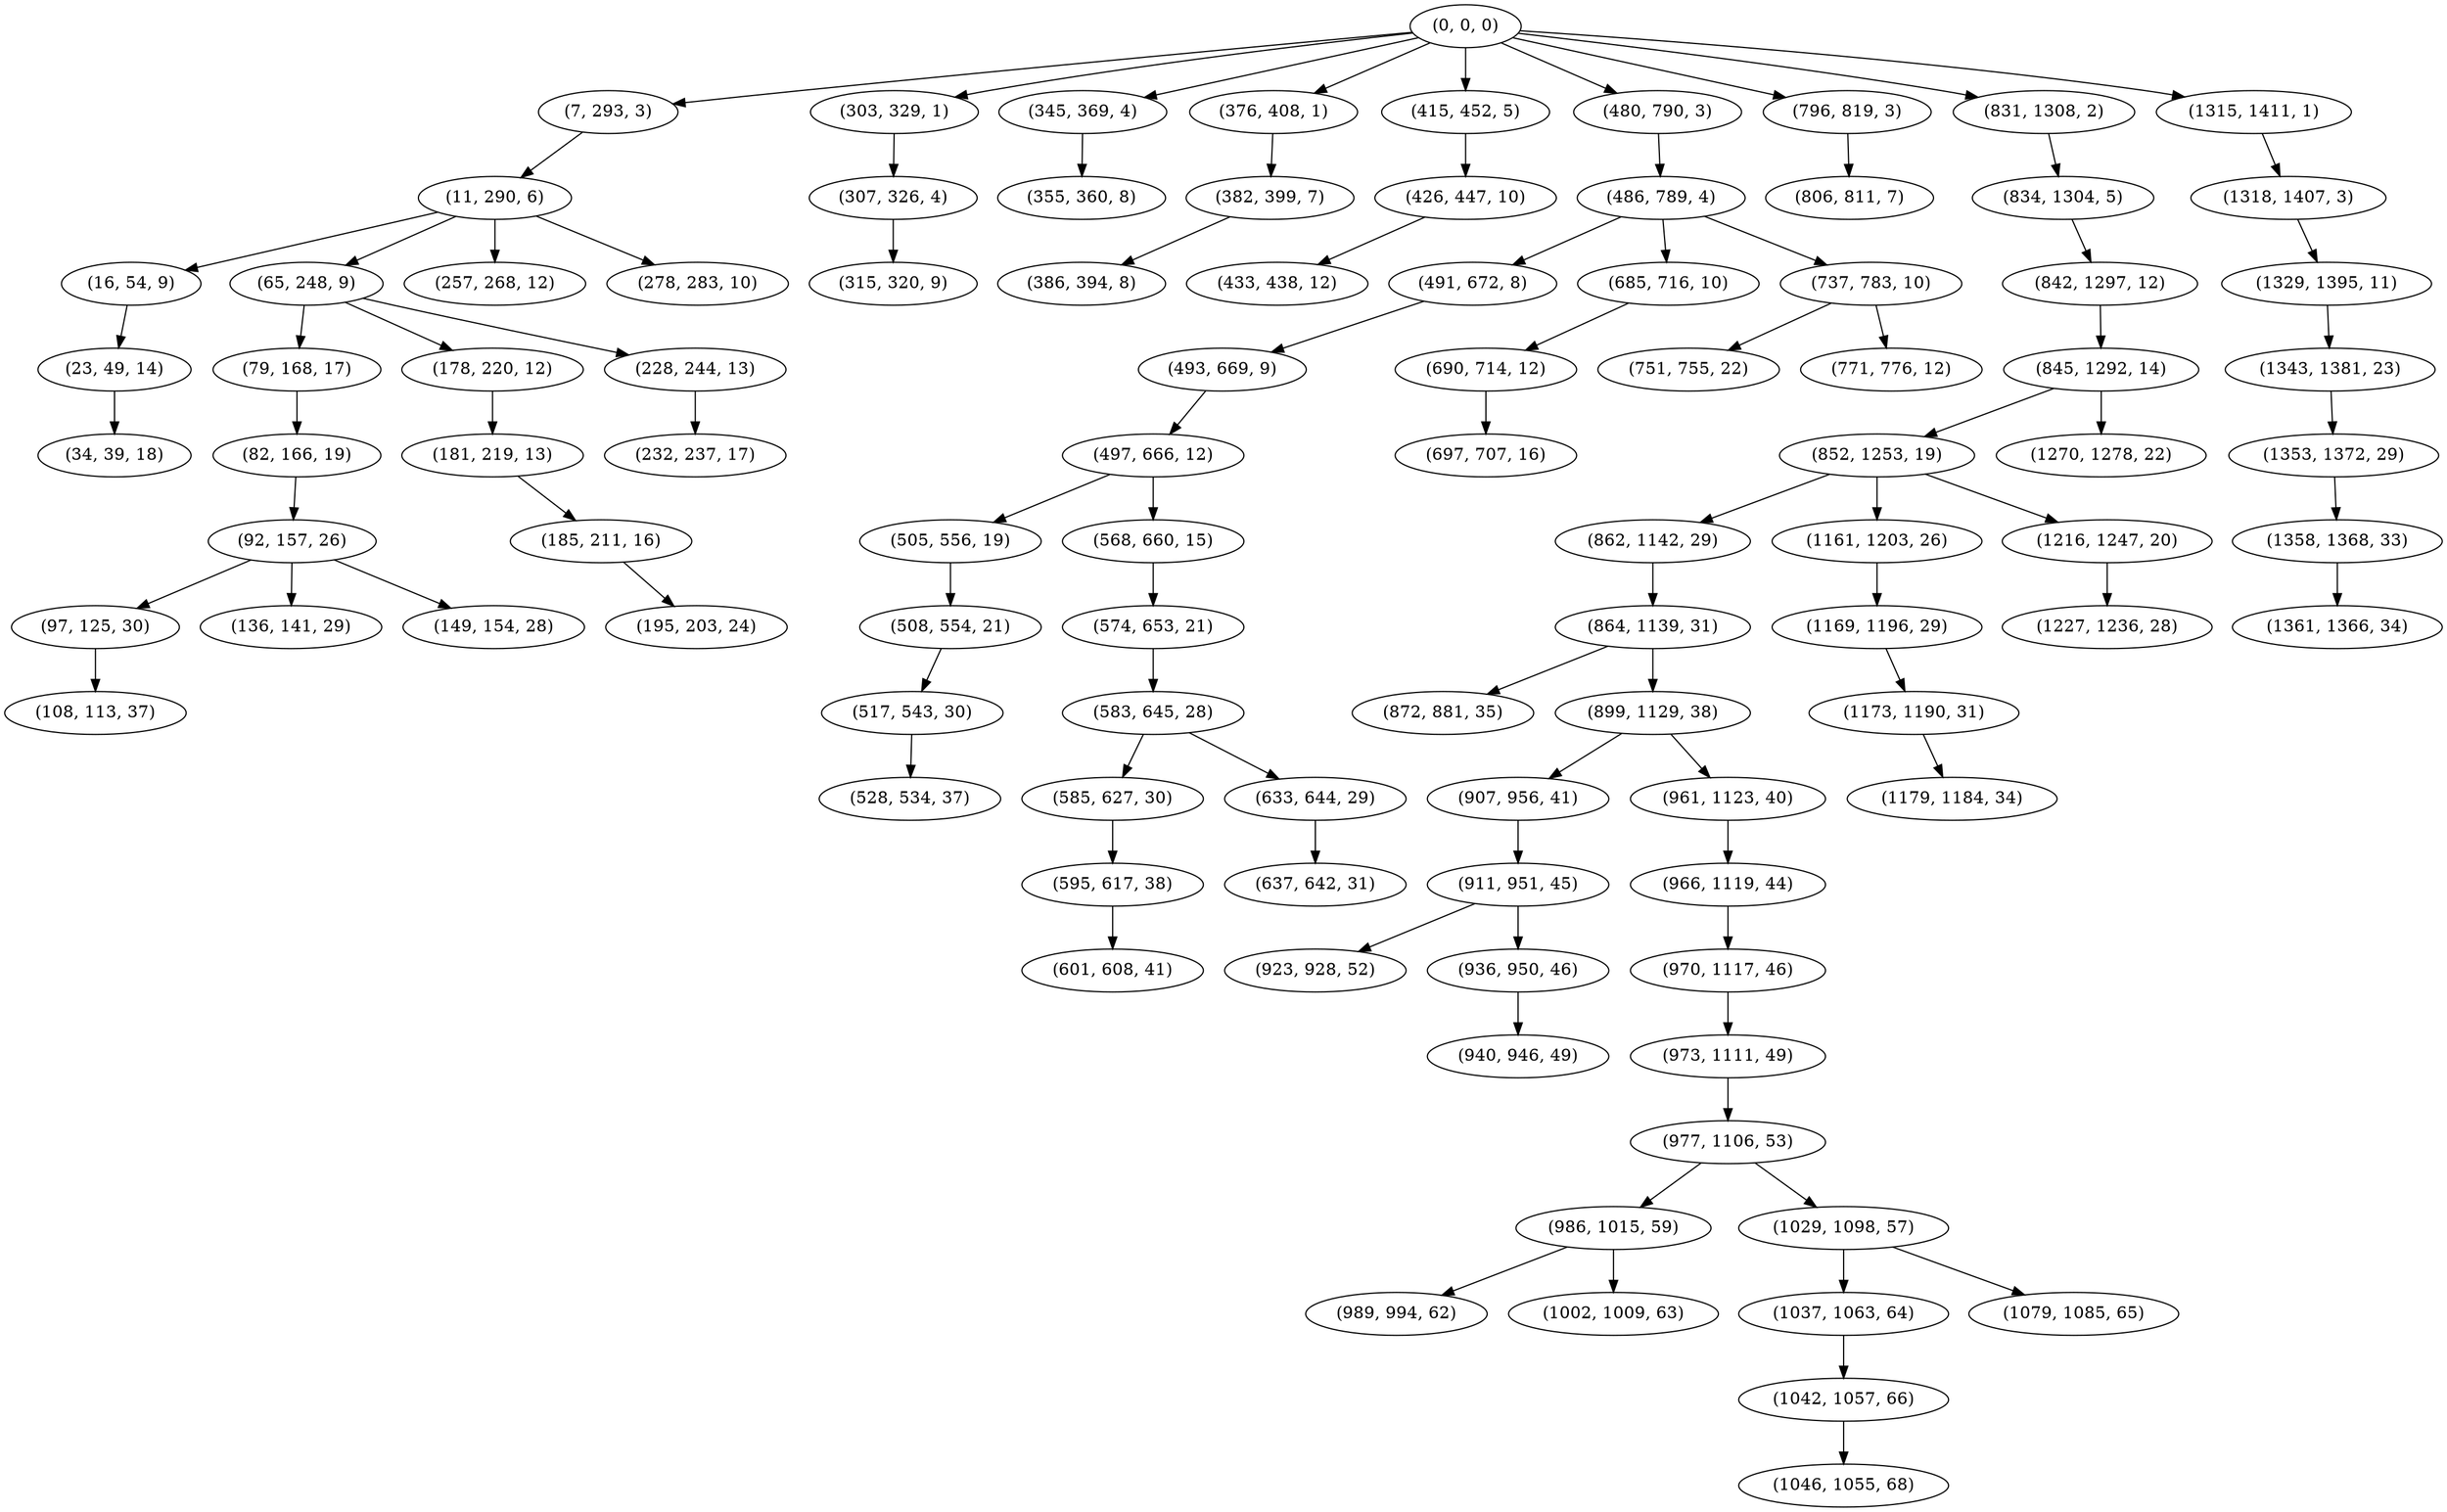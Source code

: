 digraph tree {
    "(0, 0, 0)";
    "(7, 293, 3)";
    "(11, 290, 6)";
    "(16, 54, 9)";
    "(23, 49, 14)";
    "(34, 39, 18)";
    "(65, 248, 9)";
    "(79, 168, 17)";
    "(82, 166, 19)";
    "(92, 157, 26)";
    "(97, 125, 30)";
    "(108, 113, 37)";
    "(136, 141, 29)";
    "(149, 154, 28)";
    "(178, 220, 12)";
    "(181, 219, 13)";
    "(185, 211, 16)";
    "(195, 203, 24)";
    "(228, 244, 13)";
    "(232, 237, 17)";
    "(257, 268, 12)";
    "(278, 283, 10)";
    "(303, 329, 1)";
    "(307, 326, 4)";
    "(315, 320, 9)";
    "(345, 369, 4)";
    "(355, 360, 8)";
    "(376, 408, 1)";
    "(382, 399, 7)";
    "(386, 394, 8)";
    "(415, 452, 5)";
    "(426, 447, 10)";
    "(433, 438, 12)";
    "(480, 790, 3)";
    "(486, 789, 4)";
    "(491, 672, 8)";
    "(493, 669, 9)";
    "(497, 666, 12)";
    "(505, 556, 19)";
    "(508, 554, 21)";
    "(517, 543, 30)";
    "(528, 534, 37)";
    "(568, 660, 15)";
    "(574, 653, 21)";
    "(583, 645, 28)";
    "(585, 627, 30)";
    "(595, 617, 38)";
    "(601, 608, 41)";
    "(633, 644, 29)";
    "(637, 642, 31)";
    "(685, 716, 10)";
    "(690, 714, 12)";
    "(697, 707, 16)";
    "(737, 783, 10)";
    "(751, 755, 22)";
    "(771, 776, 12)";
    "(796, 819, 3)";
    "(806, 811, 7)";
    "(831, 1308, 2)";
    "(834, 1304, 5)";
    "(842, 1297, 12)";
    "(845, 1292, 14)";
    "(852, 1253, 19)";
    "(862, 1142, 29)";
    "(864, 1139, 31)";
    "(872, 881, 35)";
    "(899, 1129, 38)";
    "(907, 956, 41)";
    "(911, 951, 45)";
    "(923, 928, 52)";
    "(936, 950, 46)";
    "(940, 946, 49)";
    "(961, 1123, 40)";
    "(966, 1119, 44)";
    "(970, 1117, 46)";
    "(973, 1111, 49)";
    "(977, 1106, 53)";
    "(986, 1015, 59)";
    "(989, 994, 62)";
    "(1002, 1009, 63)";
    "(1029, 1098, 57)";
    "(1037, 1063, 64)";
    "(1042, 1057, 66)";
    "(1046, 1055, 68)";
    "(1079, 1085, 65)";
    "(1161, 1203, 26)";
    "(1169, 1196, 29)";
    "(1173, 1190, 31)";
    "(1179, 1184, 34)";
    "(1216, 1247, 20)";
    "(1227, 1236, 28)";
    "(1270, 1278, 22)";
    "(1315, 1411, 1)";
    "(1318, 1407, 3)";
    "(1329, 1395, 11)";
    "(1343, 1381, 23)";
    "(1353, 1372, 29)";
    "(1358, 1368, 33)";
    "(1361, 1366, 34)";
    "(0, 0, 0)" -> "(7, 293, 3)";
    "(0, 0, 0)" -> "(303, 329, 1)";
    "(0, 0, 0)" -> "(345, 369, 4)";
    "(0, 0, 0)" -> "(376, 408, 1)";
    "(0, 0, 0)" -> "(415, 452, 5)";
    "(0, 0, 0)" -> "(480, 790, 3)";
    "(0, 0, 0)" -> "(796, 819, 3)";
    "(0, 0, 0)" -> "(831, 1308, 2)";
    "(0, 0, 0)" -> "(1315, 1411, 1)";
    "(7, 293, 3)" -> "(11, 290, 6)";
    "(11, 290, 6)" -> "(16, 54, 9)";
    "(11, 290, 6)" -> "(65, 248, 9)";
    "(11, 290, 6)" -> "(257, 268, 12)";
    "(11, 290, 6)" -> "(278, 283, 10)";
    "(16, 54, 9)" -> "(23, 49, 14)";
    "(23, 49, 14)" -> "(34, 39, 18)";
    "(65, 248, 9)" -> "(79, 168, 17)";
    "(65, 248, 9)" -> "(178, 220, 12)";
    "(65, 248, 9)" -> "(228, 244, 13)";
    "(79, 168, 17)" -> "(82, 166, 19)";
    "(82, 166, 19)" -> "(92, 157, 26)";
    "(92, 157, 26)" -> "(97, 125, 30)";
    "(92, 157, 26)" -> "(136, 141, 29)";
    "(92, 157, 26)" -> "(149, 154, 28)";
    "(97, 125, 30)" -> "(108, 113, 37)";
    "(178, 220, 12)" -> "(181, 219, 13)";
    "(181, 219, 13)" -> "(185, 211, 16)";
    "(185, 211, 16)" -> "(195, 203, 24)";
    "(228, 244, 13)" -> "(232, 237, 17)";
    "(303, 329, 1)" -> "(307, 326, 4)";
    "(307, 326, 4)" -> "(315, 320, 9)";
    "(345, 369, 4)" -> "(355, 360, 8)";
    "(376, 408, 1)" -> "(382, 399, 7)";
    "(382, 399, 7)" -> "(386, 394, 8)";
    "(415, 452, 5)" -> "(426, 447, 10)";
    "(426, 447, 10)" -> "(433, 438, 12)";
    "(480, 790, 3)" -> "(486, 789, 4)";
    "(486, 789, 4)" -> "(491, 672, 8)";
    "(486, 789, 4)" -> "(685, 716, 10)";
    "(486, 789, 4)" -> "(737, 783, 10)";
    "(491, 672, 8)" -> "(493, 669, 9)";
    "(493, 669, 9)" -> "(497, 666, 12)";
    "(497, 666, 12)" -> "(505, 556, 19)";
    "(497, 666, 12)" -> "(568, 660, 15)";
    "(505, 556, 19)" -> "(508, 554, 21)";
    "(508, 554, 21)" -> "(517, 543, 30)";
    "(517, 543, 30)" -> "(528, 534, 37)";
    "(568, 660, 15)" -> "(574, 653, 21)";
    "(574, 653, 21)" -> "(583, 645, 28)";
    "(583, 645, 28)" -> "(585, 627, 30)";
    "(583, 645, 28)" -> "(633, 644, 29)";
    "(585, 627, 30)" -> "(595, 617, 38)";
    "(595, 617, 38)" -> "(601, 608, 41)";
    "(633, 644, 29)" -> "(637, 642, 31)";
    "(685, 716, 10)" -> "(690, 714, 12)";
    "(690, 714, 12)" -> "(697, 707, 16)";
    "(737, 783, 10)" -> "(751, 755, 22)";
    "(737, 783, 10)" -> "(771, 776, 12)";
    "(796, 819, 3)" -> "(806, 811, 7)";
    "(831, 1308, 2)" -> "(834, 1304, 5)";
    "(834, 1304, 5)" -> "(842, 1297, 12)";
    "(842, 1297, 12)" -> "(845, 1292, 14)";
    "(845, 1292, 14)" -> "(852, 1253, 19)";
    "(845, 1292, 14)" -> "(1270, 1278, 22)";
    "(852, 1253, 19)" -> "(862, 1142, 29)";
    "(852, 1253, 19)" -> "(1161, 1203, 26)";
    "(852, 1253, 19)" -> "(1216, 1247, 20)";
    "(862, 1142, 29)" -> "(864, 1139, 31)";
    "(864, 1139, 31)" -> "(872, 881, 35)";
    "(864, 1139, 31)" -> "(899, 1129, 38)";
    "(899, 1129, 38)" -> "(907, 956, 41)";
    "(899, 1129, 38)" -> "(961, 1123, 40)";
    "(907, 956, 41)" -> "(911, 951, 45)";
    "(911, 951, 45)" -> "(923, 928, 52)";
    "(911, 951, 45)" -> "(936, 950, 46)";
    "(936, 950, 46)" -> "(940, 946, 49)";
    "(961, 1123, 40)" -> "(966, 1119, 44)";
    "(966, 1119, 44)" -> "(970, 1117, 46)";
    "(970, 1117, 46)" -> "(973, 1111, 49)";
    "(973, 1111, 49)" -> "(977, 1106, 53)";
    "(977, 1106, 53)" -> "(986, 1015, 59)";
    "(977, 1106, 53)" -> "(1029, 1098, 57)";
    "(986, 1015, 59)" -> "(989, 994, 62)";
    "(986, 1015, 59)" -> "(1002, 1009, 63)";
    "(1029, 1098, 57)" -> "(1037, 1063, 64)";
    "(1029, 1098, 57)" -> "(1079, 1085, 65)";
    "(1037, 1063, 64)" -> "(1042, 1057, 66)";
    "(1042, 1057, 66)" -> "(1046, 1055, 68)";
    "(1161, 1203, 26)" -> "(1169, 1196, 29)";
    "(1169, 1196, 29)" -> "(1173, 1190, 31)";
    "(1173, 1190, 31)" -> "(1179, 1184, 34)";
    "(1216, 1247, 20)" -> "(1227, 1236, 28)";
    "(1315, 1411, 1)" -> "(1318, 1407, 3)";
    "(1318, 1407, 3)" -> "(1329, 1395, 11)";
    "(1329, 1395, 11)" -> "(1343, 1381, 23)";
    "(1343, 1381, 23)" -> "(1353, 1372, 29)";
    "(1353, 1372, 29)" -> "(1358, 1368, 33)";
    "(1358, 1368, 33)" -> "(1361, 1366, 34)";
}
